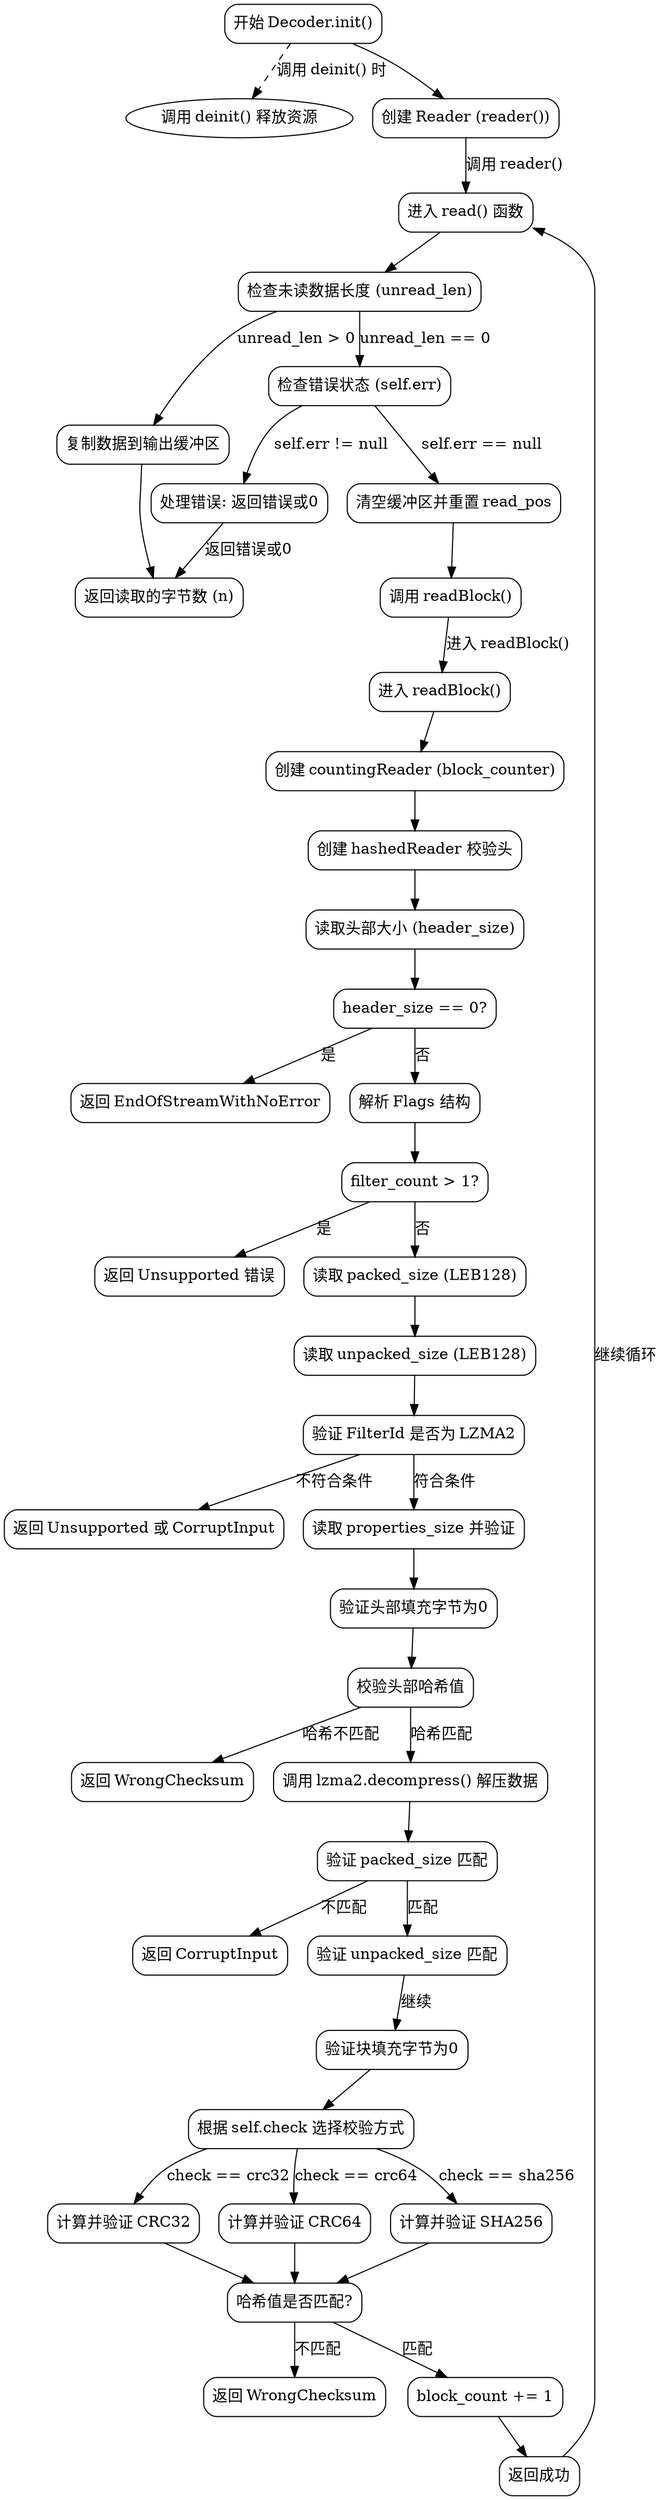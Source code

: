 
digraph DecoderFlow {
    node [shape=rectangle, style=rounded];

    start [label="开始 Decoder.init()"];
    deinit [label="调用 deinit() 释放资源"];
    reader [label="创建 Reader (reader())"];
    read_start [label="进入 read() 函数"];
    check_unread [label="检查未读数据长度 (unread_len)"];
    copy_data [label="复制数据到输出缓冲区"];
    return_n [label="返回读取的字节数 (n)"];
    check_err [label="检查错误状态 (self.err)"];
    handle_err [label="处理错误: 返回错误或0"];
    reset_buffer [label="清空缓冲区并重置 read_pos"];
    read_block [label="调用 readBlock()"];
    read_block_start [label="进入 readBlock()"];
    block_counter [label="创建 countingReader (block_counter)"];
    header_hasher [label="创建 hashedReader 校验头"];
    read_header_size [label="读取头部大小 (header_size)"];
    check_header_size [label="header_size == 0?"];
    end_stream [label="返回 EndOfStreamWithNoError"];
    parse_flags [label="解析 Flags 结构"];
    check_filter_count [label="filter_count > 1?"];
    unsupported_filter [label="返回 Unsupported 错误"];
    read_packed_size [label="读取 packed_size (LEB128)"];
    read_unpacked_size [label="读取 unpacked_size (LEB128)"];
    check_filter_id [label="验证 FilterId 是否为 LZMA2"];
    invalid_filter [label="返回 Unsupported 或 CorruptInput"];
    read_properties [label="读取 properties_size 并验证"];
    check_header_padding [label="验证头部填充字节为0"];
    verify_header_hash [label="校验头部哈希值"];
    hash_mismatch_header [label="返回 WrongChecksum"];
    decompress_data [label="调用 lzma2.decompress() 解压数据"];
    verify_packed_size [label="验证 packed_size 匹配"];
    size_mismatch [label="返回 CorruptInput"];
    verify_unpacked_size [label="验证 unpacked_size 匹配"];
    check_block_padding [label="验证块填充字节为0"];
    check_type [label="根据 self.check 选择校验方式"];
    verify_crc32 [label="计算并验证 CRC32"];
    verify_crc64 [label="计算并验证 CRC64"];
    verify_sha256 [label="计算并验证 SHA256"];
    check_hash_match [label="哈希值是否匹配?"];
    hash_mismatch [label="返回 WrongChecksum"];
    increment_block [label="block_count += 1"];
    return_void [label="返回成功"];

    start -> reader;
    reader -> read_start [label="调用 reader()"];
    read_start -> check_unread;
    check_unread -> copy_data [label="unread_len > 0"];
    copy_data -> return_n;
    check_unread -> check_err [label="unread_len == 0"];
    check_err -> handle_err [label="self.err != null"];
    handle_err -> return_n [label="返回错误或0"];
    check_err -> reset_buffer [label="self.err == null"];
    reset_buffer -> read_block;
    read_block -> read_block_start [label="进入 readBlock()"];
    read_block_start -> block_counter;
    block_counter -> header_hasher;
    header_hasher -> read_header_size;
    read_header_size -> check_header_size;
    check_header_size -> end_stream [label="是"];
    check_header_size -> parse_flags [label="否"];
    parse_flags -> check_filter_count;
    check_filter_count -> unsupported_filter [label="是"];
    check_filter_count -> read_packed_size [label="否"];
    read_packed_size -> read_unpacked_size;
    read_unpacked_size -> check_filter_id;
    check_filter_id -> invalid_filter [label="不符合条件"];
    check_filter_id -> read_properties [label="符合条件"];
    read_properties -> check_header_padding;
    check_header_padding -> verify_header_hash;
    verify_header_hash -> hash_mismatch_header [label="哈希不匹配"];
    verify_header_hash -> decompress_data [label="哈希匹配"];
    decompress_data -> verify_packed_size;
    verify_packed_size -> size_mismatch [label="不匹配"];
    verify_packed_size -> verify_unpacked_size [label="匹配"];
    verify_unpacked_size -> check_block_padding [label="继续"];
    check_block_padding -> check_type;
    check_type -> verify_crc32 [label="check == crc32"];
    check_type -> verify_crc64 [label="check == crc64"];
    check_type -> verify_sha256 [label="check == sha256"];
    verify_crc32 -> check_hash_match;
    verify_crc64 -> check_hash_match;
    verify_sha256 -> check_hash_match;
    check_hash_match -> hash_mismatch [label="不匹配"];
    check_hash_match -> increment_block [label="匹配"];
    increment_block -> return_void;
    return_void -> read_start [label="继续循环"];
    deinit [shape=ellipse];
    start -> deinit [label="调用 deinit() 时", style=dashed];
}
